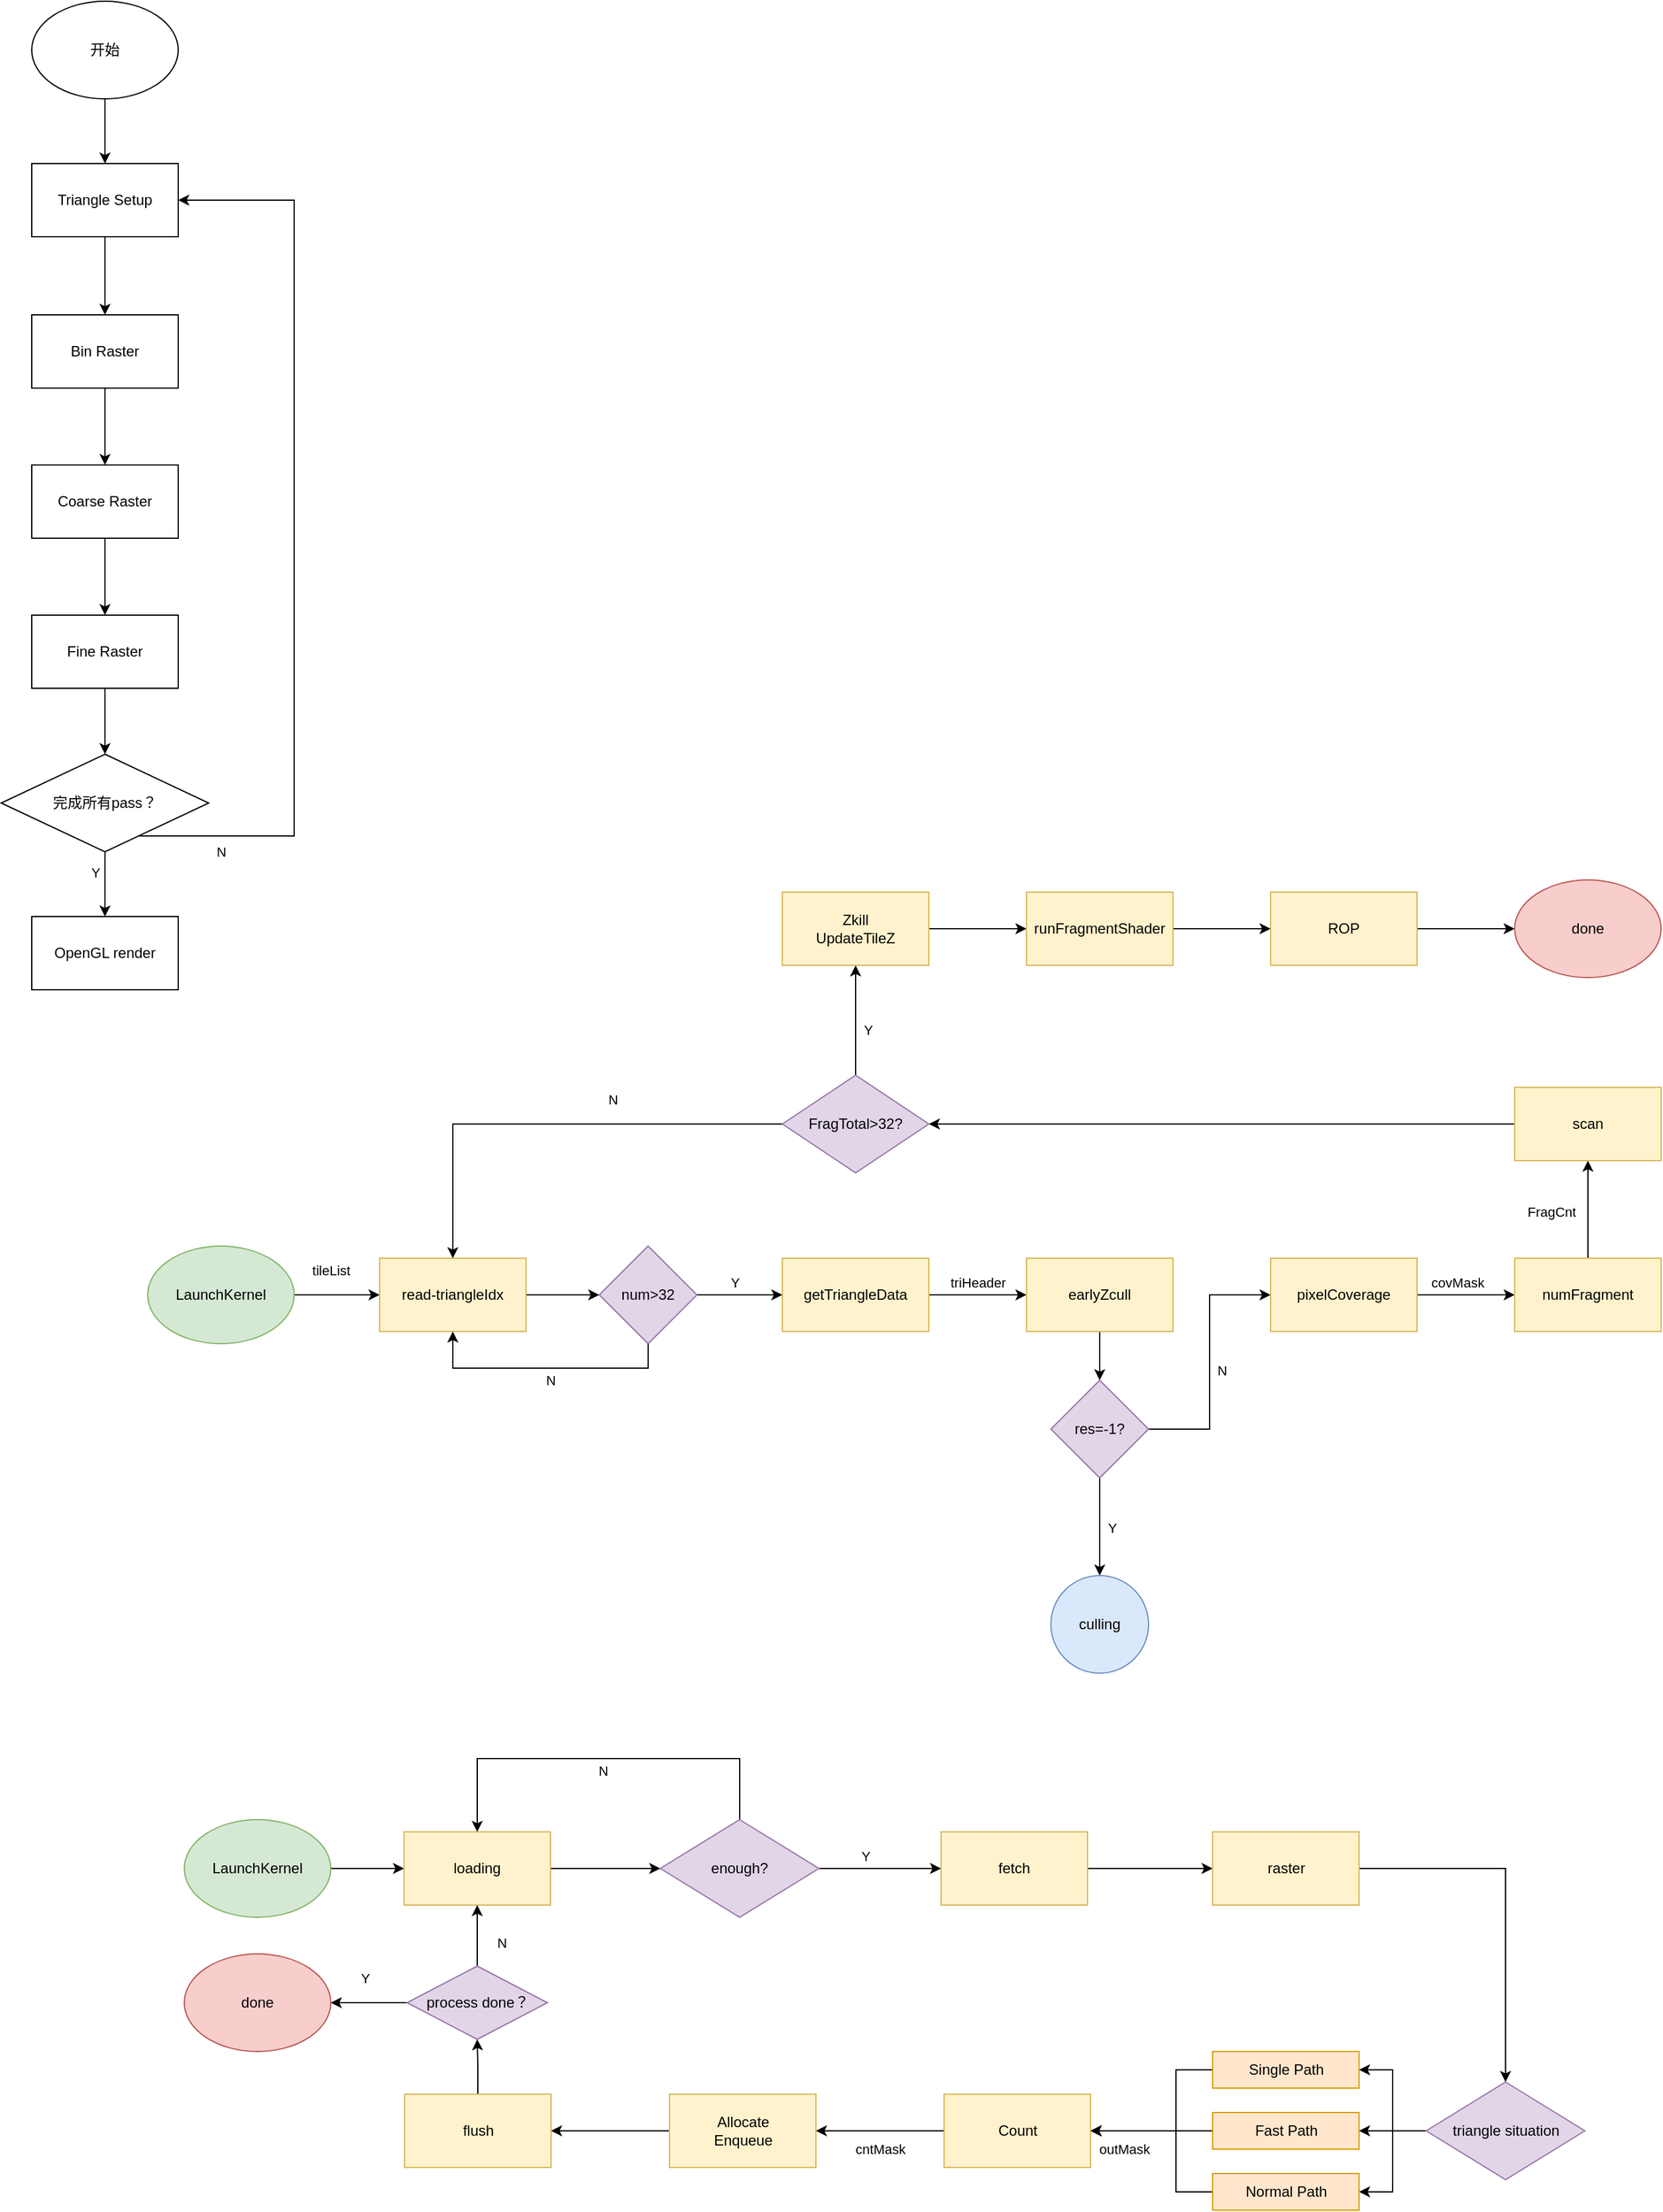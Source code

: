 <mxfile version="24.3.1" type="github">
  <diagram name="第 1 页" id="T6Q55vg58bslfouwRuF3">
    <mxGraphModel dx="2089" dy="1883" grid="1" gridSize="10" guides="1" tooltips="1" connect="1" arrows="1" fold="1" page="1" pageScale="1" pageWidth="827" pageHeight="1169" math="0" shadow="0">
      <root>
        <mxCell id="0" />
        <mxCell id="1" parent="0" />
        <mxCell id="O7zSQvzKoPBCbMSIORTm-7" value="" style="edgeStyle=orthogonalEdgeStyle;rounded=0;orthogonalLoop=1;jettySize=auto;html=1;" parent="1" source="O7zSQvzKoPBCbMSIORTm-1" target="O7zSQvzKoPBCbMSIORTm-6" edge="1">
          <mxGeometry relative="1" as="geometry" />
        </mxCell>
        <mxCell id="O7zSQvzKoPBCbMSIORTm-1" value="read-triangleIdx" style="rounded=0;whiteSpace=wrap;html=1;fillColor=#fff2cc;strokeColor=#d6b656;" parent="1" vertex="1">
          <mxGeometry y="240" width="120" height="60" as="geometry" />
        </mxCell>
        <mxCell id="O7zSQvzKoPBCbMSIORTm-14" value="" style="edgeStyle=orthogonalEdgeStyle;rounded=0;orthogonalLoop=1;jettySize=auto;html=1;" parent="1" source="O7zSQvzKoPBCbMSIORTm-2" target="O7zSQvzKoPBCbMSIORTm-13" edge="1">
          <mxGeometry relative="1" as="geometry" />
        </mxCell>
        <mxCell id="O7zSQvzKoPBCbMSIORTm-20" value="triHeader" style="edgeLabel;html=1;align=center;verticalAlign=middle;resizable=0;points=[];labelBackgroundColor=none;" parent="O7zSQvzKoPBCbMSIORTm-14" vertex="1" connectable="0">
          <mxGeometry x="-0.121" y="2" relative="1" as="geometry">
            <mxPoint x="5" y="-8" as="offset" />
          </mxGeometry>
        </mxCell>
        <mxCell id="O7zSQvzKoPBCbMSIORTm-2" value="getTriangleData" style="rounded=0;whiteSpace=wrap;html=1;fillColor=#fff2cc;strokeColor=#d6b656;" parent="1" vertex="1">
          <mxGeometry x="330" y="240" width="120" height="60" as="geometry" />
        </mxCell>
        <mxCell id="O7zSQvzKoPBCbMSIORTm-8" style="edgeStyle=orthogonalEdgeStyle;rounded=0;orthogonalLoop=1;jettySize=auto;html=1;entryX=0.5;entryY=1;entryDx=0;entryDy=0;exitX=0.5;exitY=1;exitDx=0;exitDy=0;" parent="1" source="O7zSQvzKoPBCbMSIORTm-6" target="O7zSQvzKoPBCbMSIORTm-1" edge="1">
          <mxGeometry relative="1" as="geometry">
            <mxPoint x="250" y="320" as="sourcePoint" />
            <mxPoint x="90" y="350" as="targetPoint" />
          </mxGeometry>
        </mxCell>
        <mxCell id="O7zSQvzKoPBCbMSIORTm-10" value="N" style="edgeLabel;html=1;align=center;verticalAlign=middle;resizable=0;points=[];labelBackgroundColor=none;" parent="O7zSQvzKoPBCbMSIORTm-8" vertex="1" connectable="0">
          <mxGeometry x="0.051" y="-3" relative="1" as="geometry">
            <mxPoint x="10" y="13" as="offset" />
          </mxGeometry>
        </mxCell>
        <mxCell id="O7zSQvzKoPBCbMSIORTm-11" value="" style="edgeStyle=orthogonalEdgeStyle;rounded=0;orthogonalLoop=1;jettySize=auto;html=1;" parent="1" source="O7zSQvzKoPBCbMSIORTm-6" target="O7zSQvzKoPBCbMSIORTm-2" edge="1">
          <mxGeometry relative="1" as="geometry" />
        </mxCell>
        <mxCell id="O7zSQvzKoPBCbMSIORTm-12" value="Y" style="edgeLabel;html=1;align=center;verticalAlign=middle;resizable=0;points=[];labelBackgroundColor=none;" parent="O7zSQvzKoPBCbMSIORTm-11" vertex="1" connectable="0">
          <mxGeometry x="0.065" y="-1" relative="1" as="geometry">
            <mxPoint x="-7" y="-11" as="offset" />
          </mxGeometry>
        </mxCell>
        <mxCell id="O7zSQvzKoPBCbMSIORTm-6" value="num&amp;gt;32" style="rhombus;whiteSpace=wrap;html=1;rounded=0;fillColor=#e1d5e7;strokeColor=#9673a6;" parent="1" vertex="1">
          <mxGeometry x="180" y="230" width="80" height="80" as="geometry" />
        </mxCell>
        <mxCell id="O7zSQvzKoPBCbMSIORTm-19" value="" style="edgeStyle=orthogonalEdgeStyle;rounded=0;orthogonalLoop=1;jettySize=auto;html=1;" parent="1" source="O7zSQvzKoPBCbMSIORTm-13" target="O7zSQvzKoPBCbMSIORTm-18" edge="1">
          <mxGeometry relative="1" as="geometry" />
        </mxCell>
        <mxCell id="O7zSQvzKoPBCbMSIORTm-13" value="earlyZcull" style="rounded=0;whiteSpace=wrap;html=1;fillColor=#fff2cc;strokeColor=#d6b656;" parent="1" vertex="1">
          <mxGeometry x="530" y="240" width="120" height="60" as="geometry" />
        </mxCell>
        <mxCell id="O7zSQvzKoPBCbMSIORTm-27" value="" style="edgeStyle=orthogonalEdgeStyle;rounded=0;orthogonalLoop=1;jettySize=auto;html=1;" parent="1" source="O7zSQvzKoPBCbMSIORTm-15" target="O7zSQvzKoPBCbMSIORTm-26" edge="1">
          <mxGeometry relative="1" as="geometry" />
        </mxCell>
        <mxCell id="O7zSQvzKoPBCbMSIORTm-28" value="covMask" style="edgeLabel;html=1;align=center;verticalAlign=middle;resizable=0;points=[];labelBackgroundColor=none;" parent="O7zSQvzKoPBCbMSIORTm-27" vertex="1" connectable="0">
          <mxGeometry x="-0.172" y="-1" relative="1" as="geometry">
            <mxPoint y="-11" as="offset" />
          </mxGeometry>
        </mxCell>
        <mxCell id="O7zSQvzKoPBCbMSIORTm-15" value="pixelCoverage" style="rounded=0;whiteSpace=wrap;html=1;fillColor=#fff2cc;strokeColor=#d6b656;" parent="1" vertex="1">
          <mxGeometry x="730" y="240" width="120" height="60" as="geometry" />
        </mxCell>
        <mxCell id="O7zSQvzKoPBCbMSIORTm-21" style="edgeStyle=orthogonalEdgeStyle;rounded=0;orthogonalLoop=1;jettySize=auto;html=1;entryX=0;entryY=0.5;entryDx=0;entryDy=0;" parent="1" source="O7zSQvzKoPBCbMSIORTm-18" target="O7zSQvzKoPBCbMSIORTm-15" edge="1">
          <mxGeometry relative="1" as="geometry">
            <mxPoint x="710" y="320" as="targetPoint" />
          </mxGeometry>
        </mxCell>
        <mxCell id="O7zSQvzKoPBCbMSIORTm-25" value="N" style="edgeLabel;html=1;align=center;verticalAlign=middle;resizable=0;points=[];labelBackgroundColor=none;" parent="O7zSQvzKoPBCbMSIORTm-21" vertex="1" connectable="0">
          <mxGeometry x="-0.064" y="-1" relative="1" as="geometry">
            <mxPoint x="9" as="offset" />
          </mxGeometry>
        </mxCell>
        <mxCell id="O7zSQvzKoPBCbMSIORTm-23" value="" style="edgeStyle=orthogonalEdgeStyle;rounded=0;orthogonalLoop=1;jettySize=auto;html=1;" parent="1" source="O7zSQvzKoPBCbMSIORTm-18" target="O7zSQvzKoPBCbMSIORTm-22" edge="1">
          <mxGeometry relative="1" as="geometry" />
        </mxCell>
        <mxCell id="O7zSQvzKoPBCbMSIORTm-24" value="Y" style="edgeLabel;html=1;align=center;verticalAlign=middle;resizable=0;points=[];labelBackgroundColor=none;" parent="O7zSQvzKoPBCbMSIORTm-23" vertex="1" connectable="0">
          <mxGeometry x="0.007" relative="1" as="geometry">
            <mxPoint x="10" as="offset" />
          </mxGeometry>
        </mxCell>
        <mxCell id="O7zSQvzKoPBCbMSIORTm-18" value="res=-1?" style="rhombus;whiteSpace=wrap;html=1;rounded=0;fillColor=#e1d5e7;strokeColor=#9673a6;" parent="1" vertex="1">
          <mxGeometry x="550" y="340" width="80" height="80" as="geometry" />
        </mxCell>
        <mxCell id="O7zSQvzKoPBCbMSIORTm-22" value="culling" style="ellipse;whiteSpace=wrap;html=1;rounded=0;fillColor=#dae8fc;strokeColor=#6c8ebf;" parent="1" vertex="1">
          <mxGeometry x="550" y="500" width="80" height="80" as="geometry" />
        </mxCell>
        <mxCell id="O7zSQvzKoPBCbMSIORTm-30" value="" style="edgeStyle=orthogonalEdgeStyle;rounded=0;orthogonalLoop=1;jettySize=auto;html=1;" parent="1" source="O7zSQvzKoPBCbMSIORTm-26" target="O7zSQvzKoPBCbMSIORTm-29" edge="1">
          <mxGeometry relative="1" as="geometry" />
        </mxCell>
        <mxCell id="O7zSQvzKoPBCbMSIORTm-31" value="FragCnt" style="edgeLabel;html=1;align=center;verticalAlign=middle;resizable=0;points=[];labelBackgroundColor=none;" parent="O7zSQvzKoPBCbMSIORTm-30" vertex="1" connectable="0">
          <mxGeometry x="-0.053" y="3" relative="1" as="geometry">
            <mxPoint x="-27" as="offset" />
          </mxGeometry>
        </mxCell>
        <mxCell id="O7zSQvzKoPBCbMSIORTm-26" value="numFragment" style="rounded=0;whiteSpace=wrap;html=1;fillColor=#fff2cc;strokeColor=#d6b656;" parent="1" vertex="1">
          <mxGeometry x="930" y="240" width="120" height="60" as="geometry" />
        </mxCell>
        <mxCell id="O7zSQvzKoPBCbMSIORTm-34" value="" style="edgeStyle=orthogonalEdgeStyle;rounded=0;orthogonalLoop=1;jettySize=auto;html=1;" parent="1" source="O7zSQvzKoPBCbMSIORTm-29" target="O7zSQvzKoPBCbMSIORTm-33" edge="1">
          <mxGeometry relative="1" as="geometry" />
        </mxCell>
        <mxCell id="O7zSQvzKoPBCbMSIORTm-29" value="scan" style="rounded=0;whiteSpace=wrap;html=1;fillColor=#fff2cc;strokeColor=#d6b656;" parent="1" vertex="1">
          <mxGeometry x="930" y="100" width="120" height="60" as="geometry" />
        </mxCell>
        <mxCell id="O7zSQvzKoPBCbMSIORTm-35" style="edgeStyle=orthogonalEdgeStyle;rounded=0;orthogonalLoop=1;jettySize=auto;html=1;entryX=0.5;entryY=0;entryDx=0;entryDy=0;" parent="1" source="O7zSQvzKoPBCbMSIORTm-33" target="O7zSQvzKoPBCbMSIORTm-1" edge="1">
          <mxGeometry relative="1" as="geometry" />
        </mxCell>
        <mxCell id="O7zSQvzKoPBCbMSIORTm-37" value="N" style="edgeLabel;html=1;align=center;verticalAlign=middle;resizable=0;points=[];labelBackgroundColor=none;" parent="O7zSQvzKoPBCbMSIORTm-35" vertex="1" connectable="0">
          <mxGeometry x="-0.269" relative="1" as="geometry">
            <mxPoint y="-20" as="offset" />
          </mxGeometry>
        </mxCell>
        <mxCell id="O7zSQvzKoPBCbMSIORTm-39" value="" style="edgeStyle=orthogonalEdgeStyle;rounded=0;orthogonalLoop=1;jettySize=auto;html=1;" parent="1" source="O7zSQvzKoPBCbMSIORTm-33" target="O7zSQvzKoPBCbMSIORTm-38" edge="1">
          <mxGeometry relative="1" as="geometry" />
        </mxCell>
        <mxCell id="O7zSQvzKoPBCbMSIORTm-52" value="Y" style="edgeLabel;html=1;align=center;verticalAlign=middle;resizable=0;points=[];labelBackgroundColor=none;" parent="O7zSQvzKoPBCbMSIORTm-39" vertex="1" connectable="0">
          <mxGeometry x="-0.178" y="-1" relative="1" as="geometry">
            <mxPoint x="9" as="offset" />
          </mxGeometry>
        </mxCell>
        <mxCell id="O7zSQvzKoPBCbMSIORTm-33" value="FragTotal&amp;gt;32?" style="rhombus;whiteSpace=wrap;html=1;rounded=0;fillColor=#e1d5e7;strokeColor=#9673a6;" parent="1" vertex="1">
          <mxGeometry x="330" y="90" width="120" height="80" as="geometry" />
        </mxCell>
        <mxCell id="O7zSQvzKoPBCbMSIORTm-43" value="" style="edgeStyle=orthogonalEdgeStyle;rounded=0;orthogonalLoop=1;jettySize=auto;html=1;" parent="1" source="O7zSQvzKoPBCbMSIORTm-38" target="O7zSQvzKoPBCbMSIORTm-42" edge="1">
          <mxGeometry relative="1" as="geometry" />
        </mxCell>
        <mxCell id="O7zSQvzKoPBCbMSIORTm-38" value="Zkill&lt;div&gt;UpdateTileZ&lt;/div&gt;" style="whiteSpace=wrap;html=1;rounded=0;fillColor=#fff2cc;strokeColor=#d6b656;" parent="1" vertex="1">
          <mxGeometry x="330" y="-60" width="120" height="60" as="geometry" />
        </mxCell>
        <mxCell id="O7zSQvzKoPBCbMSIORTm-45" value="" style="edgeStyle=orthogonalEdgeStyle;rounded=0;orthogonalLoop=1;jettySize=auto;html=1;" parent="1" source="O7zSQvzKoPBCbMSIORTm-42" target="O7zSQvzKoPBCbMSIORTm-44" edge="1">
          <mxGeometry relative="1" as="geometry" />
        </mxCell>
        <mxCell id="O7zSQvzKoPBCbMSIORTm-42" value="runFragmentShader" style="whiteSpace=wrap;html=1;rounded=0;fillColor=#fff2cc;strokeColor=#d6b656;" parent="1" vertex="1">
          <mxGeometry x="530" y="-60" width="120" height="60" as="geometry" />
        </mxCell>
        <mxCell id="O7zSQvzKoPBCbMSIORTm-47" value="" style="edgeStyle=orthogonalEdgeStyle;rounded=0;orthogonalLoop=1;jettySize=auto;html=1;" parent="1" source="O7zSQvzKoPBCbMSIORTm-44" edge="1">
          <mxGeometry relative="1" as="geometry">
            <mxPoint x="930" y="-30" as="targetPoint" />
          </mxGeometry>
        </mxCell>
        <mxCell id="O7zSQvzKoPBCbMSIORTm-44" value="ROP" style="whiteSpace=wrap;html=1;rounded=0;fillColor=#fff2cc;strokeColor=#d6b656;" parent="1" vertex="1">
          <mxGeometry x="730" y="-60" width="120" height="60" as="geometry" />
        </mxCell>
        <mxCell id="O7zSQvzKoPBCbMSIORTm-49" value="" style="edgeStyle=orthogonalEdgeStyle;rounded=0;orthogonalLoop=1;jettySize=auto;html=1;" parent="1" source="O7zSQvzKoPBCbMSIORTm-48" target="O7zSQvzKoPBCbMSIORTm-1" edge="1">
          <mxGeometry relative="1" as="geometry" />
        </mxCell>
        <mxCell id="O7zSQvzKoPBCbMSIORTm-57" value="tileList" style="edgeLabel;html=1;align=center;verticalAlign=middle;resizable=0;points=[];" parent="O7zSQvzKoPBCbMSIORTm-49" vertex="1" connectable="0">
          <mxGeometry x="0.217" y="-2" relative="1" as="geometry">
            <mxPoint x="-13" y="-22" as="offset" />
          </mxGeometry>
        </mxCell>
        <mxCell id="O7zSQvzKoPBCbMSIORTm-48" value="LaunchKernel" style="ellipse;whiteSpace=wrap;html=1;fillColor=#d5e8d4;strokeColor=#82b366;" parent="1" vertex="1">
          <mxGeometry x="-190" y="230" width="120" height="80" as="geometry" />
        </mxCell>
        <mxCell id="O7zSQvzKoPBCbMSIORTm-50" value="done" style="ellipse;whiteSpace=wrap;html=1;fillColor=#f8cecc;strokeColor=#b85450;" parent="1" vertex="1">
          <mxGeometry x="930" y="-70" width="120" height="80" as="geometry" />
        </mxCell>
        <mxCell id="MLCowIscCtF2YX59dcxo-18" value="" style="edgeStyle=orthogonalEdgeStyle;rounded=0;orthogonalLoop=1;jettySize=auto;html=1;" parent="1" source="MLCowIscCtF2YX59dcxo-1" target="MLCowIscCtF2YX59dcxo-2" edge="1">
          <mxGeometry relative="1" as="geometry" />
        </mxCell>
        <mxCell id="MLCowIscCtF2YX59dcxo-1" value="开始" style="ellipse;whiteSpace=wrap;html=1;" parent="1" vertex="1">
          <mxGeometry x="-285" y="-790" width="120" height="80" as="geometry" />
        </mxCell>
        <mxCell id="MLCowIscCtF2YX59dcxo-5" value="" style="edgeStyle=orthogonalEdgeStyle;rounded=0;orthogonalLoop=1;jettySize=auto;html=1;" parent="1" source="MLCowIscCtF2YX59dcxo-2" target="MLCowIscCtF2YX59dcxo-4" edge="1">
          <mxGeometry relative="1" as="geometry" />
        </mxCell>
        <mxCell id="MLCowIscCtF2YX59dcxo-2" value="Triangle Setup" style="whiteSpace=wrap;html=1;" parent="1" vertex="1">
          <mxGeometry x="-285" y="-657" width="120" height="60" as="geometry" />
        </mxCell>
        <mxCell id="MLCowIscCtF2YX59dcxo-7" value="" style="edgeStyle=orthogonalEdgeStyle;rounded=0;orthogonalLoop=1;jettySize=auto;html=1;" parent="1" source="MLCowIscCtF2YX59dcxo-4" target="MLCowIscCtF2YX59dcxo-6" edge="1">
          <mxGeometry relative="1" as="geometry" />
        </mxCell>
        <mxCell id="MLCowIscCtF2YX59dcxo-4" value="Bin Raster" style="whiteSpace=wrap;html=1;" parent="1" vertex="1">
          <mxGeometry x="-285" y="-533" width="120" height="60" as="geometry" />
        </mxCell>
        <mxCell id="MLCowIscCtF2YX59dcxo-9" value="" style="edgeStyle=orthogonalEdgeStyle;rounded=0;orthogonalLoop=1;jettySize=auto;html=1;" parent="1" source="MLCowIscCtF2YX59dcxo-6" target="MLCowIscCtF2YX59dcxo-8" edge="1">
          <mxGeometry relative="1" as="geometry" />
        </mxCell>
        <mxCell id="MLCowIscCtF2YX59dcxo-6" value="Coarse Raster" style="whiteSpace=wrap;html=1;" parent="1" vertex="1">
          <mxGeometry x="-285" y="-410" width="120" height="60" as="geometry" />
        </mxCell>
        <mxCell id="MLCowIscCtF2YX59dcxo-11" value="" style="edgeStyle=orthogonalEdgeStyle;rounded=0;orthogonalLoop=1;jettySize=auto;html=1;" parent="1" source="MLCowIscCtF2YX59dcxo-8" target="MLCowIscCtF2YX59dcxo-10" edge="1">
          <mxGeometry relative="1" as="geometry" />
        </mxCell>
        <mxCell id="MLCowIscCtF2YX59dcxo-8" value="Fine Raster" style="whiteSpace=wrap;html=1;" parent="1" vertex="1">
          <mxGeometry x="-285" y="-287" width="120" height="60" as="geometry" />
        </mxCell>
        <mxCell id="MLCowIscCtF2YX59dcxo-15" value="" style="edgeStyle=orthogonalEdgeStyle;rounded=0;orthogonalLoop=1;jettySize=auto;html=1;" parent="1" source="MLCowIscCtF2YX59dcxo-10" target="MLCowIscCtF2YX59dcxo-14" edge="1">
          <mxGeometry relative="1" as="geometry" />
        </mxCell>
        <mxCell id="MLCowIscCtF2YX59dcxo-17" value="Y" style="edgeLabel;html=1;align=center;verticalAlign=middle;resizable=0;points=[];labelBackgroundColor=none;" parent="MLCowIscCtF2YX59dcxo-15" vertex="1" connectable="0">
          <mxGeometry x="-0.055" y="2" relative="1" as="geometry">
            <mxPoint x="-10" y="-8" as="offset" />
          </mxGeometry>
        </mxCell>
        <mxCell id="MLCowIscCtF2YX59dcxo-19" style="edgeStyle=orthogonalEdgeStyle;rounded=0;orthogonalLoop=1;jettySize=auto;html=1;entryX=1;entryY=0.5;entryDx=0;entryDy=0;" parent="1" source="MLCowIscCtF2YX59dcxo-10" target="MLCowIscCtF2YX59dcxo-2" edge="1">
          <mxGeometry relative="1" as="geometry">
            <mxPoint x="-130" y="-600" as="targetPoint" />
            <Array as="points">
              <mxPoint x="-70" y="-106" />
              <mxPoint x="-70" y="-627" />
            </Array>
          </mxGeometry>
        </mxCell>
        <mxCell id="MLCowIscCtF2YX59dcxo-20" value="N" style="edgeLabel;html=1;align=center;verticalAlign=middle;resizable=0;points=[];labelBackgroundColor=none;" parent="MLCowIscCtF2YX59dcxo-19" vertex="1" connectable="0">
          <mxGeometry x="-0.606" y="2" relative="1" as="geometry">
            <mxPoint x="-58" y="32" as="offset" />
          </mxGeometry>
        </mxCell>
        <mxCell id="MLCowIscCtF2YX59dcxo-10" value="完成所有pass？" style="rhombus;whiteSpace=wrap;html=1;" parent="1" vertex="1">
          <mxGeometry x="-310" y="-173" width="170" height="80" as="geometry" />
        </mxCell>
        <mxCell id="MLCowIscCtF2YX59dcxo-14" value="OpenGL render" style="whiteSpace=wrap;html=1;" parent="1" vertex="1">
          <mxGeometry x="-285" y="-40" width="120" height="60" as="geometry" />
        </mxCell>
        <mxCell id="c0jOyY1ebG1TVOm1i-c7-7" value="" style="edgeStyle=orthogonalEdgeStyle;rounded=0;orthogonalLoop=1;jettySize=auto;html=1;" edge="1" parent="1" source="c0jOyY1ebG1TVOm1i-c7-1" target="c0jOyY1ebG1TVOm1i-c7-2">
          <mxGeometry relative="1" as="geometry" />
        </mxCell>
        <mxCell id="c0jOyY1ebG1TVOm1i-c7-1" value="LaunchKernel" style="ellipse;whiteSpace=wrap;html=1;fillColor=#d5e8d4;strokeColor=#82b366;" vertex="1" parent="1">
          <mxGeometry x="-160" y="700" width="120" height="80" as="geometry" />
        </mxCell>
        <mxCell id="c0jOyY1ebG1TVOm1i-c7-4" value="" style="edgeStyle=orthogonalEdgeStyle;rounded=0;orthogonalLoop=1;jettySize=auto;html=1;" edge="1" parent="1" source="c0jOyY1ebG1TVOm1i-c7-2" target="c0jOyY1ebG1TVOm1i-c7-3">
          <mxGeometry relative="1" as="geometry" />
        </mxCell>
        <mxCell id="c0jOyY1ebG1TVOm1i-c7-2" value="loading" style="rounded=0;whiteSpace=wrap;html=1;fillColor=#fff2cc;strokeColor=#d6b656;" vertex="1" parent="1">
          <mxGeometry x="20" y="710" width="120" height="60" as="geometry" />
        </mxCell>
        <mxCell id="c0jOyY1ebG1TVOm1i-c7-5" style="edgeStyle=orthogonalEdgeStyle;rounded=0;orthogonalLoop=1;jettySize=auto;html=1;entryX=0.5;entryY=0;entryDx=0;entryDy=0;exitX=0.5;exitY=0;exitDx=0;exitDy=0;" edge="1" parent="1" source="c0jOyY1ebG1TVOm1i-c7-3" target="c0jOyY1ebG1TVOm1i-c7-2">
          <mxGeometry relative="1" as="geometry">
            <mxPoint x="380" y="670" as="sourcePoint" />
            <Array as="points">
              <mxPoint x="295" y="650" />
              <mxPoint x="80" y="650" />
            </Array>
          </mxGeometry>
        </mxCell>
        <mxCell id="c0jOyY1ebG1TVOm1i-c7-6" value="N" style="edgeLabel;html=1;align=center;verticalAlign=middle;resizable=0;points=[];labelBackgroundColor=none;" vertex="1" connectable="0" parent="c0jOyY1ebG1TVOm1i-c7-5">
          <mxGeometry x="0.031" y="-1" relative="1" as="geometry">
            <mxPoint x="5" y="11" as="offset" />
          </mxGeometry>
        </mxCell>
        <mxCell id="c0jOyY1ebG1TVOm1i-c7-9" value="" style="edgeStyle=orthogonalEdgeStyle;rounded=0;orthogonalLoop=1;jettySize=auto;html=1;" edge="1" parent="1" source="c0jOyY1ebG1TVOm1i-c7-3" target="c0jOyY1ebG1TVOm1i-c7-8">
          <mxGeometry relative="1" as="geometry" />
        </mxCell>
        <mxCell id="c0jOyY1ebG1TVOm1i-c7-10" value="Y" style="edgeLabel;html=1;align=center;verticalAlign=middle;resizable=0;points=[];labelBackgroundColor=none;" vertex="1" connectable="0" parent="c0jOyY1ebG1TVOm1i-c7-9">
          <mxGeometry x="-0.251" y="-1" relative="1" as="geometry">
            <mxPoint y="-11" as="offset" />
          </mxGeometry>
        </mxCell>
        <mxCell id="c0jOyY1ebG1TVOm1i-c7-3" value="enough?" style="rhombus;whiteSpace=wrap;html=1;rounded=0;fillColor=#e1d5e7;strokeColor=#9673a6;" vertex="1" parent="1">
          <mxGeometry x="230" y="700" width="130" height="80" as="geometry" />
        </mxCell>
        <mxCell id="c0jOyY1ebG1TVOm1i-c7-12" value="" style="edgeStyle=orthogonalEdgeStyle;rounded=0;orthogonalLoop=1;jettySize=auto;html=1;" edge="1" parent="1" source="c0jOyY1ebG1TVOm1i-c7-8" target="c0jOyY1ebG1TVOm1i-c7-11">
          <mxGeometry relative="1" as="geometry" />
        </mxCell>
        <mxCell id="c0jOyY1ebG1TVOm1i-c7-8" value="fetch" style="rounded=0;whiteSpace=wrap;html=1;fillColor=#fff2cc;strokeColor=#d6b656;" vertex="1" parent="1">
          <mxGeometry x="460" y="710" width="120" height="60" as="geometry" />
        </mxCell>
        <mxCell id="c0jOyY1ebG1TVOm1i-c7-17" style="edgeStyle=orthogonalEdgeStyle;rounded=0;orthogonalLoop=1;jettySize=auto;html=1;exitX=1;exitY=0.5;exitDx=0;exitDy=0;entryX=0.5;entryY=0;entryDx=0;entryDy=0;" edge="1" parent="1" source="c0jOyY1ebG1TVOm1i-c7-11" target="c0jOyY1ebG1TVOm1i-c7-16">
          <mxGeometry relative="1" as="geometry">
            <mxPoint x="952.5" y="915" as="targetPoint" />
          </mxGeometry>
        </mxCell>
        <mxCell id="c0jOyY1ebG1TVOm1i-c7-11" value="raster" style="rounded=0;whiteSpace=wrap;html=1;fillColor=#fff2cc;strokeColor=#d6b656;" vertex="1" parent="1">
          <mxGeometry x="682.5" y="710" width="120" height="60" as="geometry" />
        </mxCell>
        <mxCell id="c0jOyY1ebG1TVOm1i-c7-21" style="edgeStyle=orthogonalEdgeStyle;rounded=0;orthogonalLoop=1;jettySize=auto;html=1;exitX=0;exitY=0.5;exitDx=0;exitDy=0;entryX=1;entryY=0.5;entryDx=0;entryDy=0;" edge="1" parent="1" source="c0jOyY1ebG1TVOm1i-c7-16" target="c0jOyY1ebG1TVOm1i-c7-19">
          <mxGeometry relative="1" as="geometry">
            <mxPoint x="887.5" y="955" as="sourcePoint" />
          </mxGeometry>
        </mxCell>
        <mxCell id="c0jOyY1ebG1TVOm1i-c7-22" style="edgeStyle=orthogonalEdgeStyle;rounded=0;orthogonalLoop=1;jettySize=auto;html=1;exitX=0;exitY=0.5;exitDx=0;exitDy=0;entryX=1;entryY=0.5;entryDx=0;entryDy=0;" edge="1" parent="1" source="c0jOyY1ebG1TVOm1i-c7-16" target="c0jOyY1ebG1TVOm1i-c7-18">
          <mxGeometry relative="1" as="geometry">
            <mxPoint x="920" y="935" as="sourcePoint" />
          </mxGeometry>
        </mxCell>
        <mxCell id="c0jOyY1ebG1TVOm1i-c7-23" style="edgeStyle=orthogonalEdgeStyle;rounded=0;orthogonalLoop=1;jettySize=auto;html=1;exitX=0;exitY=0.5;exitDx=0;exitDy=0;entryX=1;entryY=0.5;entryDx=0;entryDy=0;" edge="1" parent="1" source="c0jOyY1ebG1TVOm1i-c7-16" target="c0jOyY1ebG1TVOm1i-c7-20">
          <mxGeometry relative="1" as="geometry">
            <mxPoint x="920" y="975" as="sourcePoint" />
          </mxGeometry>
        </mxCell>
        <mxCell id="c0jOyY1ebG1TVOm1i-c7-16" value="triangle situation" style="rhombus;whiteSpace=wrap;html=1;rounded=0;fillColor=#e1d5e7;strokeColor=#9673a6;" vertex="1" parent="1">
          <mxGeometry x="857.5" y="915" width="130" height="80" as="geometry" />
        </mxCell>
        <mxCell id="c0jOyY1ebG1TVOm1i-c7-25" style="edgeStyle=orthogonalEdgeStyle;rounded=0;orthogonalLoop=1;jettySize=auto;html=1;exitX=0;exitY=0.5;exitDx=0;exitDy=0;entryX=1;entryY=0.5;entryDx=0;entryDy=0;" edge="1" parent="1" source="c0jOyY1ebG1TVOm1i-c7-18" target="c0jOyY1ebG1TVOm1i-c7-24">
          <mxGeometry relative="1" as="geometry">
            <Array as="points">
              <mxPoint x="652.5" y="905" />
              <mxPoint x="652.5" y="955" />
            </Array>
          </mxGeometry>
        </mxCell>
        <mxCell id="c0jOyY1ebG1TVOm1i-c7-18" value="Single Path" style="rounded=0;whiteSpace=wrap;html=1;fillColor=#ffe6cc;strokeColor=#d79b00;" vertex="1" parent="1">
          <mxGeometry x="682.5" y="890" width="120" height="30" as="geometry" />
        </mxCell>
        <mxCell id="c0jOyY1ebG1TVOm1i-c7-27" style="edgeStyle=orthogonalEdgeStyle;rounded=0;orthogonalLoop=1;jettySize=auto;html=1;exitX=0;exitY=0.5;exitDx=0;exitDy=0;entryX=1;entryY=0.5;entryDx=0;entryDy=0;" edge="1" parent="1" source="c0jOyY1ebG1TVOm1i-c7-19" target="c0jOyY1ebG1TVOm1i-c7-24">
          <mxGeometry relative="1" as="geometry" />
        </mxCell>
        <mxCell id="c0jOyY1ebG1TVOm1i-c7-19" value="Fast Path" style="rounded=0;whiteSpace=wrap;html=1;fillColor=#ffe6cc;strokeColor=#d79b00;" vertex="1" parent="1">
          <mxGeometry x="682.5" y="940" width="120" height="30" as="geometry" />
        </mxCell>
        <mxCell id="c0jOyY1ebG1TVOm1i-c7-29" style="edgeStyle=orthogonalEdgeStyle;rounded=0;orthogonalLoop=1;jettySize=auto;html=1;exitX=0;exitY=0.5;exitDx=0;exitDy=0;entryX=1;entryY=0.5;entryDx=0;entryDy=0;" edge="1" parent="1" source="c0jOyY1ebG1TVOm1i-c7-20" target="c0jOyY1ebG1TVOm1i-c7-24">
          <mxGeometry relative="1" as="geometry">
            <Array as="points">
              <mxPoint x="652.5" y="1005" />
              <mxPoint x="652.5" y="955" />
            </Array>
          </mxGeometry>
        </mxCell>
        <mxCell id="c0jOyY1ebG1TVOm1i-c7-30" value="outMask" style="edgeLabel;html=1;align=center;verticalAlign=middle;resizable=0;points=[];labelBackgroundColor=none;" vertex="1" connectable="0" parent="c0jOyY1ebG1TVOm1i-c7-29">
          <mxGeometry x="0.54" y="3" relative="1" as="geometry">
            <mxPoint x="-7" y="12" as="offset" />
          </mxGeometry>
        </mxCell>
        <mxCell id="c0jOyY1ebG1TVOm1i-c7-20" value="Normal Path" style="rounded=0;whiteSpace=wrap;html=1;fillColor=#ffe6cc;strokeColor=#d79b00;" vertex="1" parent="1">
          <mxGeometry x="682.5" y="990" width="120" height="30" as="geometry" />
        </mxCell>
        <mxCell id="c0jOyY1ebG1TVOm1i-c7-32" value="" style="edgeStyle=orthogonalEdgeStyle;rounded=0;orthogonalLoop=1;jettySize=auto;html=1;" edge="1" parent="1" source="c0jOyY1ebG1TVOm1i-c7-24" target="c0jOyY1ebG1TVOm1i-c7-31">
          <mxGeometry relative="1" as="geometry" />
        </mxCell>
        <mxCell id="c0jOyY1ebG1TVOm1i-c7-43" value="cntMask" style="edgeLabel;html=1;align=center;verticalAlign=middle;resizable=0;points=[];labelBackgroundColor=none;" vertex="1" connectable="0" parent="c0jOyY1ebG1TVOm1i-c7-32">
          <mxGeometry x="-0.057" y="4" relative="1" as="geometry">
            <mxPoint x="-3" y="11" as="offset" />
          </mxGeometry>
        </mxCell>
        <mxCell id="c0jOyY1ebG1TVOm1i-c7-24" value="Count" style="rounded=0;whiteSpace=wrap;html=1;fillColor=#fff2cc;strokeColor=#d6b656;" vertex="1" parent="1">
          <mxGeometry x="462.5" y="925" width="120" height="60" as="geometry" />
        </mxCell>
        <mxCell id="c0jOyY1ebG1TVOm1i-c7-34" value="" style="edgeStyle=orthogonalEdgeStyle;rounded=0;orthogonalLoop=1;jettySize=auto;html=1;" edge="1" parent="1" source="c0jOyY1ebG1TVOm1i-c7-31" target="c0jOyY1ebG1TVOm1i-c7-33">
          <mxGeometry relative="1" as="geometry" />
        </mxCell>
        <mxCell id="c0jOyY1ebG1TVOm1i-c7-31" value="Allocate&lt;div&gt;Enqueue&lt;/div&gt;" style="rounded=0;whiteSpace=wrap;html=1;fillColor=#fff2cc;strokeColor=#d6b656;" vertex="1" parent="1">
          <mxGeometry x="237.5" y="925" width="120" height="60" as="geometry" />
        </mxCell>
        <mxCell id="c0jOyY1ebG1TVOm1i-c7-38" value="" style="edgeStyle=orthogonalEdgeStyle;rounded=0;orthogonalLoop=1;jettySize=auto;html=1;" edge="1" parent="1" source="c0jOyY1ebG1TVOm1i-c7-33" target="c0jOyY1ebG1TVOm1i-c7-35">
          <mxGeometry relative="1" as="geometry" />
        </mxCell>
        <mxCell id="c0jOyY1ebG1TVOm1i-c7-33" value="flush" style="rounded=0;whiteSpace=wrap;html=1;fillColor=#fff2cc;strokeColor=#d6b656;" vertex="1" parent="1">
          <mxGeometry x="20.5" y="925" width="120" height="60" as="geometry" />
        </mxCell>
        <mxCell id="c0jOyY1ebG1TVOm1i-c7-37" value="" style="edgeStyle=orthogonalEdgeStyle;rounded=0;orthogonalLoop=1;jettySize=auto;html=1;" edge="1" parent="1" source="c0jOyY1ebG1TVOm1i-c7-35" target="c0jOyY1ebG1TVOm1i-c7-2">
          <mxGeometry relative="1" as="geometry" />
        </mxCell>
        <mxCell id="c0jOyY1ebG1TVOm1i-c7-42" value="N" style="edgeLabel;html=1;align=center;verticalAlign=middle;resizable=0;points=[];labelBackgroundColor=none;" vertex="1" connectable="0" parent="c0jOyY1ebG1TVOm1i-c7-37">
          <mxGeometry x="-0.173" relative="1" as="geometry">
            <mxPoint x="20" y="1" as="offset" />
          </mxGeometry>
        </mxCell>
        <mxCell id="c0jOyY1ebG1TVOm1i-c7-40" value="" style="edgeStyle=orthogonalEdgeStyle;rounded=0;orthogonalLoop=1;jettySize=auto;html=1;" edge="1" parent="1" source="c0jOyY1ebG1TVOm1i-c7-35" target="c0jOyY1ebG1TVOm1i-c7-39">
          <mxGeometry relative="1" as="geometry" />
        </mxCell>
        <mxCell id="c0jOyY1ebG1TVOm1i-c7-41" value="Y" style="edgeLabel;html=1;align=center;verticalAlign=middle;resizable=0;points=[];labelBackgroundColor=none;" vertex="1" connectable="0" parent="c0jOyY1ebG1TVOm1i-c7-40">
          <mxGeometry x="0.104" relative="1" as="geometry">
            <mxPoint y="-20" as="offset" />
          </mxGeometry>
        </mxCell>
        <mxCell id="c0jOyY1ebG1TVOm1i-c7-35" value="process done？" style="rhombus;whiteSpace=wrap;html=1;rounded=0;fillColor=#e1d5e7;strokeColor=#9673a6;" vertex="1" parent="1">
          <mxGeometry x="22.5" y="820" width="115" height="60" as="geometry" />
        </mxCell>
        <mxCell id="c0jOyY1ebG1TVOm1i-c7-39" value="done" style="ellipse;whiteSpace=wrap;html=1;fillColor=#f8cecc;strokeColor=#b85450;" vertex="1" parent="1">
          <mxGeometry x="-160" y="810" width="120" height="80" as="geometry" />
        </mxCell>
      </root>
    </mxGraphModel>
  </diagram>
</mxfile>
